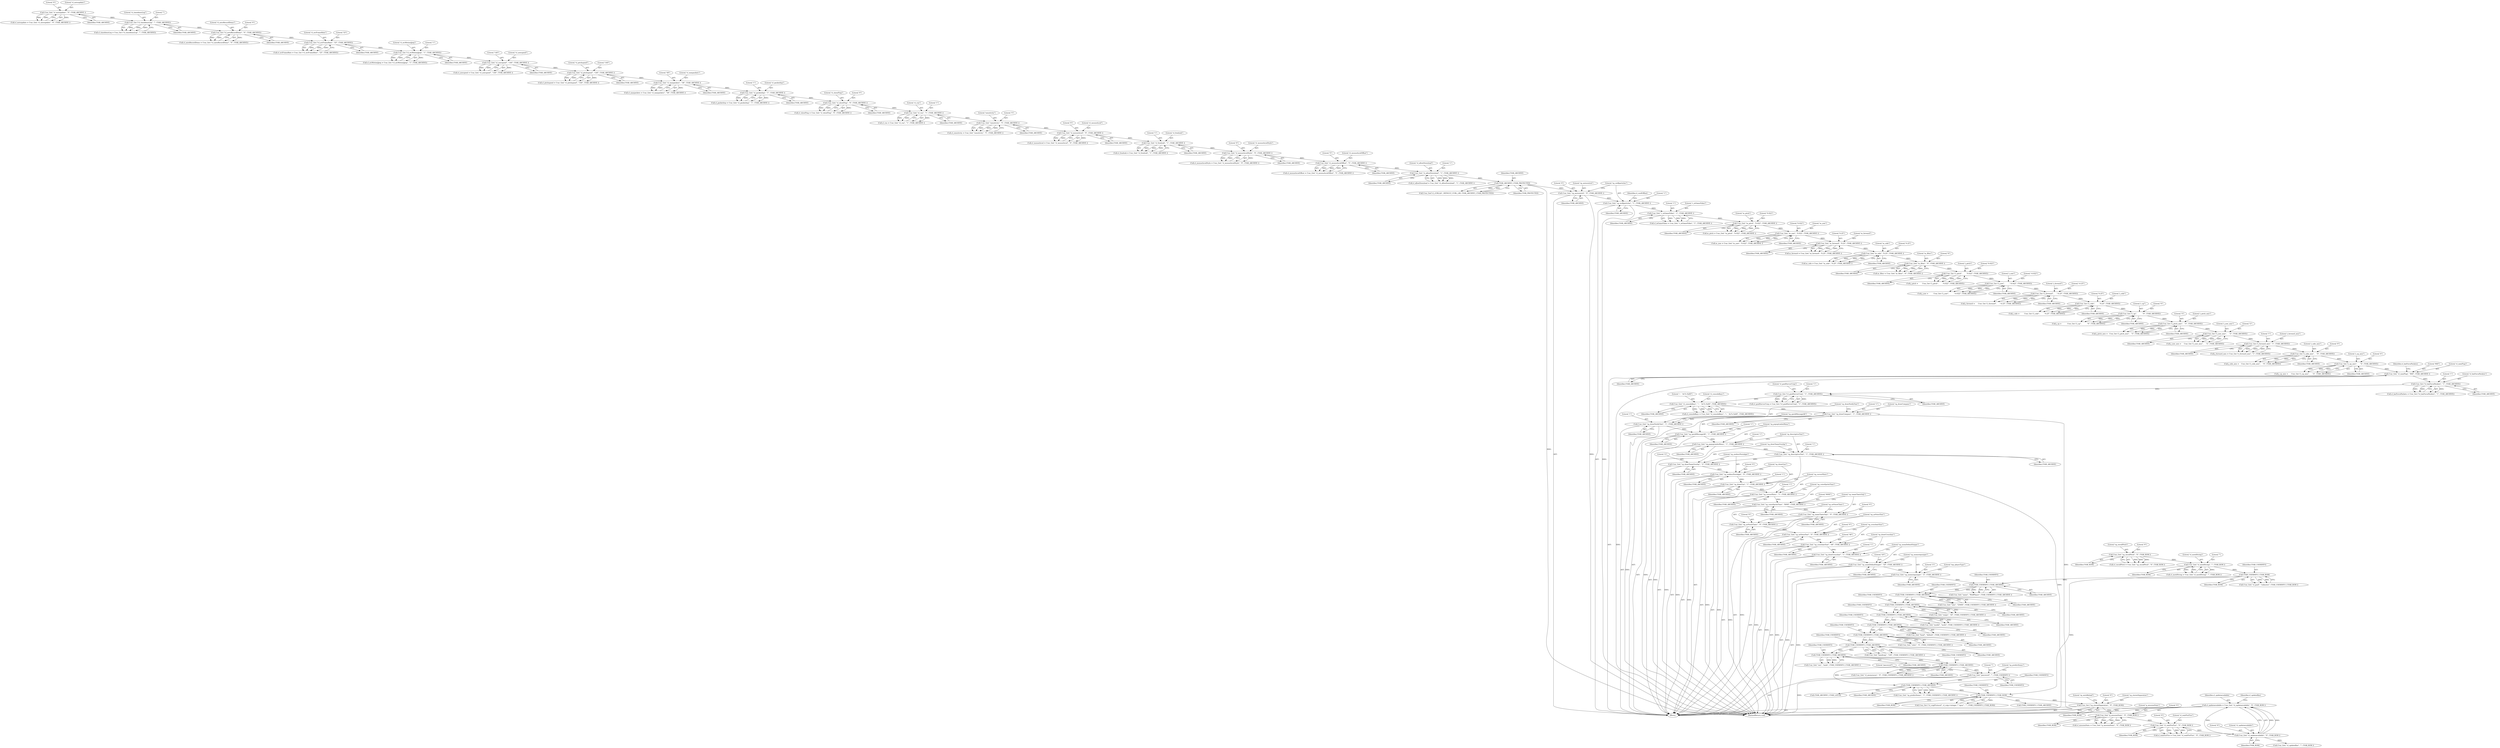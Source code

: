 digraph "0_OpenJK_b6ff2bcb1e4e6976d61e316175c6d7c99860fe20@API" {
"1000847" [label="(Call,cl_updateavailable = Cvar_Get( \"cl_updateavailable\", \"0\", CVAR_ROM ))"];
"1000849" [label="(Call,Cvar_Get( \"cl_updateavailable\", \"0\", CVAR_ROM ))"];
"1000831" [label="(Call,Cvar_Get( \"cl_waitForFire\", \"0\", CVAR_ROM ))"];
"1000825" [label="(Call,Cvar_Get( \"g_missionStats\", \"0\", CVAR_ROM ))"];
"1000813" [label="(Call,Cvar_Get (\"cg_stereoSeparation\", \"0\", CVAR_ROM))"];
"1000800" [label="(Call,CVAR_USERINFO | CVAR_ROM)"];
"1000720" [label="(Call,CVAR_USERINFO | CVAR_ARCHIVE)"];
"1000713" [label="(Call,Cvar_Get( \"password\", \"\", CVAR_USERINFO ))"];
"1000710" [label="(Call,CVAR_USERINFO | CVAR_ARCHIVE)"];
"1000704" [label="(Call,CVAR_USERINFO | CVAR_ARCHIVE)"];
"1000698" [label="(Call,CVAR_USERINFO | CVAR_ARCHIVE)"];
"1000692" [label="(Call,CVAR_USERINFO | CVAR_ARCHIVE)"];
"1000686" [label="(Call,CVAR_USERINFO | CVAR_ARCHIVE)"];
"1000680" [label="(Call,CVAR_USERINFO | CVAR_ARCHIVE)"];
"1000674" [label="(Call,CVAR_USERINFO | CVAR_ARCHIVE)"];
"1000668" [label="(Call,CVAR_USERINFO | CVAR_ARCHIVE)"];
"1000660" [label="(Call,CVAR_USERINFO | CVAR_ARCHIVE)"];
"1000554" [label="(Call,CVAR_USERINFO | CVAR_ROM)"];
"1000535" [label="(Call,Cvar_Get( \"cl_motdString\", \"\", CVAR_ROM ))"];
"1000398" [label="(Call,Cvar_Get( \"cg_recoilPitch\", \"0\", CVAR_ROM ))"];
"1000633" [label="(Call,Cvar_Get( \"cg_zoomstepsniper\", \"2\", CVAR_ARCHIVE ))"];
"1000629" [label="(Call,Cvar_Get( \"cg_zoomDefaultSniper\", \"20\", CVAR_ARCHIVE ))"];
"1000625" [label="(Call,Cvar_Get( \"cg_drawCrosshair\", \"1\", CVAR_ARCHIVE ))"];
"1000621" [label="(Call,Cvar_Get( \"cg_crosshairSize\", \"48\", CVAR_ARCHIVE ))"];
"1000617" [label="(Call,Cvar_Get( \"cg_noVoiceText\", \"0\", CVAR_ARCHIVE ))"];
"1000613" [label="(Call,Cvar_Get( \"cg_noVoiceChats\", \"0\", CVAR_ARCHIVE ))"];
"1000609" [label="(Call,Cvar_Get( \"cg_teamChatsOnly\", \"0\", CVAR_ARCHIVE ))"];
"1000605" [label="(Call,Cvar_Get( \"cg_voiceSpriteTime\", \"6000\", CVAR_ARCHIVE ))"];
"1000601" [label="(Call,Cvar_Get( \"cg_cursorHints\", \"1\", CVAR_ARCHIVE ))"];
"1000597" [label="(Call,Cvar_Get( \"cg_drawGun\", \"1\", CVAR_ARCHIVE ))"];
"1000593" [label="(Call,Cvar_Get( \"cg_uselessNostalgia\", \"0\", CVAR_ARCHIVE ))"];
"1000589" [label="(Call,Cvar_Get( \"cg_drawTeamOverlay\", \"2\", CVAR_ARCHIVE ))"];
"1000585" [label="(Call,Cvar_Get( \"cg_descriptiveText\", \"1\", CVAR_ARCHIVE ))"];
"1000581" [label="(Call,Cvar_Get( \"cg_popupLimboMenu\", \"1\", CVAR_ARCHIVE ))"];
"1000577" [label="(Call,Cvar_Get( \"cg_quickMessageAlt\", \"1\", CVAR_ARCHIVE ))"];
"1000573" [label="(Call,Cvar_Get( \"cg_drawNotifyText\", \"1\", CVAR_ARCHIVE ))"];
"1000569" [label="(Call,Cvar_Get( \"cg_drawCompass\", \"1\", CVAR_ARCHIVE ))"];
"1000565" [label="(Call,Cvar_Get( \"cl_consoleKeys\", \"~ ` 0x7e 0x60\", CVAR_ARCHIVE))"];
"1000559" [label="(Call,Cvar_Get (\"cl_guidServerUniq\", \"1\", CVAR_ARCHIVE))"];
"1000545" [label="(Call,Cvar_Get (\"cl_lanForcePackets\", \"1\", CVAR_ARCHIVE))"];
"1000539" [label="(Call,Cvar_Get( \"cl_maxPing\", \"800\", CVAR_ARCHIVE ))"];
"1000494" [label="(Call,Cvar_Get (\"j_up_axis\",      \"4\", CVAR_ARCHIVE))"];
"1000488" [label="(Call,Cvar_Get (\"j_side_axis\",    \"0\", CVAR_ARCHIVE))"];
"1000482" [label="(Call,Cvar_Get (\"j_forward_axis\", \"1\", CVAR_ARCHIVE))"];
"1000476" [label="(Call,Cvar_Get (\"j_yaw_axis\",     \"2\", CVAR_ARCHIVE))"];
"1000470" [label="(Call,Cvar_Get (\"j_pitch_axis\",   \"3\", CVAR_ARCHIVE))"];
"1000464" [label="(Call,Cvar_Get (\"j_up\",           \"0\", CVAR_ARCHIVE))"];
"1000458" [label="(Call,Cvar_Get (\"j_side\",         \"0.25\", CVAR_ARCHIVE))"];
"1000452" [label="(Call,Cvar_Get (\"j_forward\",      \"-0.25\", CVAR_ARCHIVE))"];
"1000446" [label="(Call,Cvar_Get (\"j_yaw\",          \"-0.022\", CVAR_ARCHIVE))"];
"1000440" [label="(Call,Cvar_Get (\"j_pitch\",        \"0.022\", CVAR_ARCHIVE))"];
"1000434" [label="(Call,Cvar_Get( \"m_filter\", \"0\", CVAR_ARCHIVE ))"];
"1000428" [label="(Call,Cvar_Get( \"m_side\", \"0.25\", CVAR_ARCHIVE ))"];
"1000422" [label="(Call,Cvar_Get( \"m_forward\", \"0.25\", CVAR_ARCHIVE ))"];
"1000416" [label="(Call,Cvar_Get( \"m_yaw\", \"0.022\", CVAR_ARCHIVE ))"];
"1000410" [label="(Call,Cvar_Get( \"m_pitch\", \"0.022\", CVAR_ARCHIVE ))"];
"1000386" [label="(Call,Cvar_Get( \"r_inGameVideo\", \"1\", CVAR_ARCHIVE ))"];
"1000374" [label="(Call,Cvar_Get( \"cg_wolfparticles\", \"1\", CVAR_ARCHIVE ))"];
"1000370" [label="(Call,Cvar_Get( \"cg_autoswitch\", \"0\", CVAR_ARCHIVE ))"];
"1000367" [label="(Call,CVAR_ARCHIVE | CVAR_PROTECTED)"];
"1000358" [label="(Call,Cvar_Get( \"cl_allowDownload\", \"1\", CVAR_ARCHIVE ))"];
"1000341" [label="(Call,Cvar_Get( \"cl_mouseAccelOffset\", \"5\", CVAR_ARCHIVE ))"];
"1000335" [label="(Call,Cvar_Get( \"cl_mouseAccelStyle\", \"0\", CVAR_ARCHIVE ))"];
"1000329" [label="(Call,Cvar_Get( \"cl_freelook\", \"1\", CVAR_ARCHIVE ))"];
"1000323" [label="(Call,Cvar_Get( \"cl_mouseAccel\", \"0\", CVAR_ARCHIVE ))"];
"1000317" [label="(Call,Cvar_Get( \"sensitivity\", \"5\", CVAR_ARCHIVE ))"];
"1000311" [label="(Call,Cvar_Get( \"cl_run\", \"1\", CVAR_ARCHIVE ))"];
"1000305" [label="(Call,Cvar_Get( \"cl_showPing\", \"0\", CVAR_ARCHIVE ))"];
"1000299" [label="(Call,Cvar_Get( \"cl_packetdup\", \"1\", CVAR_ARCHIVE ))"];
"1000293" [label="(Call,Cvar_Get( \"cl_maxpackets\", \"38\", CVAR_ARCHIVE ))"];
"1000281" [label="(Call,Cvar_Get( \"cl_pitchspeed\", \"140\", CVAR_ARCHIVE ))"];
"1000275" [label="(Call,Cvar_Get( \"cl_yawspeed\", \"140\", CVAR_ARCHIVE ))"];
"1000251" [label="(Call,Cvar_Get (\"cl_aviMotionJpeg\", \"1\", CVAR_ARCHIVE))"];
"1000245" [label="(Call,Cvar_Get (\"cl_aviFrameRate\", \"25\", CVAR_ARCHIVE))"];
"1000239" [label="(Call,Cvar_Get (\"cl_autoRecordDemo\", \"0\", CVAR_ARCHIVE))"];
"1000233" [label="(Call,Cvar_Get (\"cl_timedemoLog\", \"\", CVAR_ARCHIVE))"];
"1000149" [label="(Call,Cvar_Get( \"cl_autoupdate\", \"0\", CVAR_ARCHIVE ))"];
"1000607" [label="(Literal,\"6000\")"];
"1000578" [label="(Literal,\"cg_quickMessageAlt\")"];
"1000441" [label="(Literal,\"j_pitch\")"];
"1000818" [label="(Literal,\"cg_autoReload\")"];
"1000472" [label="(Literal,\"3\")"];
"1000596" [label="(Identifier,CVAR_ARCHIVE)"];
"1000317" [label="(Call,Cvar_Get( \"sensitivity\", \"5\", CVAR_ARCHIVE ))"];
"1000488" [label="(Call,Cvar_Get (\"j_side_axis\",    \"0\", CVAR_ARCHIVE))"];
"1000273" [label="(Call,cl_yawspeed = Cvar_Get( \"cl_yawspeed\", \"140\", CVAR_ARCHIVE ))"];
"1000275" [label="(Call,Cvar_Get( \"cl_yawspeed\", \"140\", CVAR_ARCHIVE ))"];
"1000486" [label="(Call,j_side_axis =    Cvar_Get (\"j_side_axis\",    \"0\", CVAR_ARCHIVE))"];
"1000462" [label="(Call,j_up =           Cvar_Get (\"j_up\",           \"0\", CVAR_ARCHIVE))"];
"1000584" [label="(Identifier,CVAR_ARCHIVE)"];
"1000563" [label="(Call,cl_consoleKeys = Cvar_Get( \"cl_consoleKeys\", \"~ ` 0x7e 0x60\", CVAR_ARCHIVE))"];
"1000714" [label="(Literal,\"password\")"];
"1000625" [label="(Call,Cvar_Get( \"cg_drawCrosshair\", \"1\", CVAR_ARCHIVE ))"];
"1000456" [label="(Call,j_side =         Cvar_Get (\"j_side\",         \"0.25\", CVAR_ARCHIVE))"];
"1000452" [label="(Call,Cvar_Get (\"j_forward\",      \"-0.25\", CVAR_ARCHIVE))"];
"1000712" [label="(Identifier,CVAR_ARCHIVE)"];
"1000570" [label="(Literal,\"cg_drawCompass\")"];
"1000668" [label="(Call,CVAR_USERINFO | CVAR_ARCHIVE)"];
"1000245" [label="(Call,Cvar_Get (\"cl_aviFrameRate\", \"25\", CVAR_ARCHIVE))"];
"1000698" [label="(Call,CVAR_USERINFO | CVAR_ARCHIVE)"];
"1000396" [label="(Call,cl_recoilPitch = Cvar_Get( \"cg_recoilPitch\", \"0\", CVAR_ROM ))"];
"1000704" [label="(Call,CVAR_USERINFO | CVAR_ARCHIVE)"];
"1000677" [label="(Call,Cvar_Get( \"model\", \"multi\", CVAR_USERINFO | CVAR_ARCHIVE ))"];
"1000295" [label="(Literal,\"38\")"];
"1000831" [label="(Call,Cvar_Get( \"cl_waitForFire\", \"0\", CVAR_ROM ))"];
"1000693" [label="(Identifier,CVAR_USERINFO)"];
"1000359" [label="(Literal,\"cl_allowDownload\")"];
"1000377" [label="(Identifier,CVAR_ARCHIVE)"];
"1000251" [label="(Call,Cvar_Get (\"cl_aviMotionJpeg\", \"1\", CVAR_ARCHIVE))"];
"1000482" [label="(Call,Cvar_Get (\"j_forward_axis\", \"1\", CVAR_ARCHIVE))"];
"1000610" [label="(Literal,\"cg_teamChatsOnly\")"];
"1000634" [label="(Literal,\"cg_zoomstepsniper\")"];
"1000833" [label="(Literal,\"0\")"];
"1000633" [label="(Call,Cvar_Get( \"cg_zoomstepsniper\", \"2\", CVAR_ARCHIVE ))"];
"1000312" [label="(Literal,\"cl_run\")"];
"1000422" [label="(Call,Cvar_Get( \"m_forward\", \"0.25\", CVAR_ARCHIVE ))"];
"1000623" [label="(Literal,\"48\")"];
"1000374" [label="(Call,Cvar_Get( \"cg_wolfparticles\", \"1\", CVAR_ARCHIVE ))"];
"1000332" [label="(Identifier,CVAR_ARCHIVE)"];
"1000240" [label="(Literal,\"cl_autoRecordDemo\")"];
"1000311" [label="(Call,Cvar_Get( \"cl_run\", \"1\", CVAR_ARCHIVE ))"];
"1000297" [label="(Call,cl_packetdup = Cvar_Get( \"cl_packetdup\", \"1\", CVAR_ARCHIVE ))"];
"1000414" [label="(Call,m_yaw = Cvar_Get( \"m_yaw\", \"0.022\", CVAR_ARCHIVE ))"];
"1000851" [label="(Literal,\"0\")"];
"1000600" [label="(Identifier,CVAR_ARCHIVE)"];
"1000834" [label="(Identifier,CVAR_ROM)"];
"1000595" [label="(Literal,\"0\")"];
"1000361" [label="(Identifier,CVAR_ARCHIVE)"];
"1000424" [label="(Literal,\"0.25\")"];
"1000426" [label="(Call,m_side = Cvar_Get( \"m_side\", \"0.25\", CVAR_ARCHIVE ))"];
"1000458" [label="(Call,Cvar_Get (\"j_side\",         \"0.25\", CVAR_ARCHIVE))"];
"1000717" [label="(Call,Cvar_Get( \"cg_predictItems\", \"1\", CVAR_USERINFO | CVAR_ARCHIVE ))"];
"1000440" [label="(Call,Cvar_Get (\"j_pitch\",        \"0.022\", CVAR_ARCHIVE))"];
"1000434" [label="(Call,Cvar_Get( \"m_filter\", \"0\", CVAR_ARCHIVE ))"];
"1000398" [label="(Call,Cvar_Get( \"cg_recoilPitch\", \"0\", CVAR_ROM ))"];
"1000613" [label="(Call,Cvar_Get( \"cg_noVoiceChats\", \"0\", CVAR_ARCHIVE ))"];
"1000447" [label="(Literal,\"j_yaw\")"];
"1000323" [label="(Call,Cvar_Get( \"cl_mouseAccel\", \"0\", CVAR_ARCHIVE ))"];
"1000233" [label="(Call,Cvar_Get (\"cl_timedemoLog\", \"\", CVAR_ARCHIVE))"];
"1000401" [label="(Identifier,CVAR_ROM)"];
"1000721" [label="(Identifier,CVAR_USERINFO)"];
"1000551" [label="(Call,Cvar_Get( \"cl_guid\", \"unknown\", CVAR_USERINFO | CVAR_ROM ))"];
"1000543" [label="(Call,cl_lanForcePackets = Cvar_Get (\"cl_lanForcePackets\", \"1\", CVAR_ARCHIVE))"];
"1000850" [label="(Literal,\"cl_updateavailable\")"];
"1000479" [label="(Identifier,CVAR_ARCHIVE)"];
"1000333" [label="(Call,cl_mouseAccelStyle = Cvar_Get( \"cl_mouseAccelStyle\", \"0\", CVAR_ARCHIVE ))"];
"1000329" [label="(Call,Cvar_Get( \"cl_freelook\", \"1\", CVAR_ARCHIVE ))"];
"1000279" [label="(Call,cl_pitchspeed = Cvar_Get( \"cl_pitchspeed\", \"140\", CVAR_ARCHIVE ))"];
"1000688" [label="(Identifier,CVAR_ARCHIVE)"];
"1000399" [label="(Literal,\"cg_recoilPitch\")"];
"1000568" [label="(Identifier,CVAR_ARCHIVE)"];
"1000234" [label="(Literal,\"cl_timedemoLog\")"];
"1000313" [label="(Literal,\"1\")"];
"1000416" [label="(Call,Cvar_Get( \"m_yaw\", \"0.022\", CVAR_ARCHIVE ))"];
"1000331" [label="(Literal,\"1\")"];
"1000557" [label="(Call,cl_guidServerUniq = Cvar_Get (\"cl_guidServerUniq\", \"1\", CVAR_ARCHIVE))"];
"1000604" [label="(Identifier,CVAR_ARCHIVE)"];
"1000800" [label="(Call,CVAR_USERINFO | CVAR_ROM)"];
"1000325" [label="(Literal,\"0\")"];
"1000598" [label="(Literal,\"cg_drawGun\")"];
"1000239" [label="(Call,Cvar_Get (\"cl_autoRecordDemo\", \"0\", CVAR_ARCHIVE))"];
"1000303" [label="(Call,cl_showPing = Cvar_Get( \"cl_showPing\", \"0\", CVAR_ARCHIVE ))"];
"1000620" [label="(Identifier,CVAR_ARCHIVE)"];
"1000626" [label="(Literal,\"cg_drawCrosshair\")"];
"1000635" [label="(Literal,\"2\")"];
"1000828" [label="(Identifier,CVAR_ROM)"];
"1000602" [label="(Literal,\"cg_cursorHints\")"];
"1000147" [label="(Call,cl_autoupdate = Cvar_Get( \"cl_autoupdate\", \"0\", CVAR_ARCHIVE ))"];
"1000628" [label="(Identifier,CVAR_ARCHIVE)"];
"1000277" [label="(Literal,\"140\")"];
"1000720" [label="(Call,CVAR_USERINFO | CVAR_ARCHIVE)"];
"1000619" [label="(Literal,\"0\")"];
"1000614" [label="(Literal,\"cg_noVoiceChats\")"];
"1000587" [label="(Literal,\"1\")"];
"1000565" [label="(Call,Cvar_Get( \"cl_consoleKeys\", \"~ ` 0x7e 0x60\", CVAR_ARCHIVE))"];
"1000321" [label="(Call,cl_mouseAccel = Cvar_Get( \"cl_mouseAccel\", \"0\", CVAR_ARCHIVE ))"];
"1000294" [label="(Literal,\"cl_maxpackets\")"];
"1000583" [label="(Literal,\"1\")"];
"1000536" [label="(Literal,\"cl_motdString\")"];
"1000618" [label="(Literal,\"cg_noVoiceText\")"];
"1000559" [label="(Call,Cvar_Get (\"cl_guidServerUniq\", \"1\", CVAR_ARCHIVE))"];
"1000418" [label="(Literal,\"0.022\")"];
"1000572" [label="(Identifier,CVAR_ARCHIVE)"];
"1000574" [label="(Literal,\"cg_drawNotifyText\")"];
"1000622" [label="(Literal,\"cg_crosshairSize\")"];
"1000282" [label="(Literal,\"cl_pitchspeed\")"];
"1000112" [label="(Block,)"];
"1000476" [label="(Call,Cvar_Get (\"j_yaw_axis\",     \"2\", CVAR_ARCHIVE))"];
"1000544" [label="(Identifier,cl_lanForcePackets)"];
"1000237" [label="(Call,cl_autoRecordDemo = Cvar_Get (\"cl_autoRecordDemo\", \"0\", CVAR_ARCHIVE))"];
"1000674" [label="(Call,CVAR_USERINFO | CVAR_ARCHIVE)"];
"1000539" [label="(Call,Cvar_Get( \"cl_maxPing\", \"800\", CVAR_ARCHIVE ))"];
"1000375" [label="(Literal,\"cg_wolfparticles\")"];
"1000700" [label="(Identifier,CVAR_ARCHIVE)"];
"1000444" [label="(Call,j_yaw =          Cvar_Get (\"j_yaw\",          \"-0.022\", CVAR_ARCHIVE))"];
"1000593" [label="(Call,Cvar_Get( \"cg_uselessNostalgia\", \"0\", CVAR_ARCHIVE ))"];
"1000379" [label="(Identifier,cl_conXOffset)"];
"1000801" [label="(Identifier,CVAR_USERINFO)"];
"1000242" [label="(Identifier,CVAR_ARCHIVE)"];
"1000450" [label="(Call,j_forward =      Cvar_Get (\"j_forward\",      \"-0.25\", CVAR_ARCHIVE))"];
"1000278" [label="(Identifier,CVAR_ARCHIVE)"];
"1000815" [label="(Literal,\"0\")"];
"1000715" [label="(Literal,\"\")"];
"1000705" [label="(Identifier,CVAR_USERINFO)"];
"1000681" [label="(Identifier,CVAR_USERINFO)"];
"1000151" [label="(Literal,\"0\")"];
"1000671" [label="(Call,Cvar_Get( \"snaps\", \"20\", CVAR_USERINFO | CVAR_ARCHIVE ))"];
"1000252" [label="(Literal,\"cl_aviMotionJpeg\")"];
"1000246" [label="(Literal,\"cl_aviFrameRate\")"];
"1000248" [label="(Identifier,CVAR_ARCHIVE)"];
"1000305" [label="(Call,Cvar_Get( \"cl_showPing\", \"0\", CVAR_ARCHIVE ))"];
"1000302" [label="(Identifier,CVAR_ARCHIVE)"];
"1000615" [label="(Literal,\"0\")"];
"1000560" [label="(Literal,\"cl_guidServerUniq\")"];
"1000372" [label="(Literal,\"0\")"];
"1000485" [label="(Identifier,CVAR_ARCHIVE)"];
"1000337" [label="(Literal,\"0\")"];
"1000711" [label="(Identifier,CVAR_USERINFO)"];
"1000601" [label="(Call,Cvar_Get( \"cg_cursorHints\", \"1\", CVAR_ARCHIVE ))"];
"1000370" [label="(Call,Cvar_Get( \"cg_autoswitch\", \"0\", CVAR_ARCHIVE ))"];
"1000386" [label="(Call,Cvar_Get( \"r_inGameVideo\", \"1\", CVAR_ARCHIVE ))"];
"1000829" [label="(Call,cl_waitForFire = Cvar_Get( \"cl_waitForFire\", \"0\", CVAR_ROM ))"];
"1000299" [label="(Call,Cvar_Get( \"cl_packetdup\", \"1\", CVAR_ARCHIVE ))"];
"1000638" [label="(Literal,\"mp_playerType\")"];
"1000453" [label="(Literal,\"j_forward\")"];
"1000832" [label="(Literal,\"cl_waitForFire\")"];
"1000599" [label="(Literal,\"1\")"];
"1000241" [label="(Literal,\"0\")"];
"1000554" [label="(Call,CVAR_USERINFO | CVAR_ROM)"];
"1000410" [label="(Call,Cvar_Get( \"m_pitch\", \"0.022\", CVAR_ARCHIVE ))"];
"1000429" [label="(Literal,\"m_side\")"];
"1000455" [label="(Identifier,CVAR_ARCHIVE)"];
"1000443" [label="(Identifier,CVAR_ARCHIVE)"];
"1000545" [label="(Call,Cvar_Get (\"cl_lanForcePackets\", \"1\", CVAR_ARCHIVE))"];
"1000425" [label="(Identifier,CVAR_ARCHIVE)"];
"1000636" [label="(Identifier,CVAR_ARCHIVE)"];
"1000802" [label="(Identifier,CVAR_ROM)"];
"1000306" [label="(Literal,\"cl_showPing\")"];
"1000276" [label="(Literal,\"cl_yawspeed\")"];
"1000580" [label="(Identifier,CVAR_ARCHIVE)"];
"1000291" [label="(Call,cl_maxpackets = Cvar_Get( \"cl_maxpackets\", \"38\", CVAR_ARCHIVE ))"];
"1000588" [label="(Identifier,CVAR_ARCHIVE)"];
"1000468" [label="(Call,j_pitch_axis =   Cvar_Get (\"j_pitch_axis\",   \"3\", CVAR_ARCHIVE))"];
"1000435" [label="(Literal,\"m_filter\")"];
"1000308" [label="(Identifier,CVAR_ARCHIVE)"];
"1000411" [label="(Literal,\"m_pitch\")"];
"1000471" [label="(Literal,\"j_pitch_axis\")"];
"1000694" [label="(Identifier,CVAR_ARCHIVE)"];
"1000467" [label="(Identifier,CVAR_ARCHIVE)"];
"1000848" [label="(Identifier,cl_updateavailable)"];
"1000420" [label="(Call,m_forward = Cvar_Get( \"m_forward\", \"0.25\", CVAR_ARCHIVE ))"];
"1000710" [label="(Call,CVAR_USERINFO | CVAR_ARCHIVE)"];
"1000423" [label="(Literal,\"m_forward\")"];
"1000670" [label="(Identifier,CVAR_ARCHIVE)"];
"1000567" [label="(Literal,\"~ ` 0x7e 0x60\")"];
"1000235" [label="(Literal,\"\")"];
"1000247" [label="(Literal,\"25\")"];
"1000662" [label="(Identifier,CVAR_ARCHIVE)"];
"1000343" [label="(Literal,\"5\")"];
"1000489" [label="(Literal,\"j_side_axis\")"];
"1000389" [label="(Identifier,CVAR_ARCHIVE)"];
"1000474" [label="(Call,j_yaw_axis =     Cvar_Get (\"j_yaw_axis\",     \"2\", CVAR_ARCHIVE))"];
"1000706" [label="(Identifier,CVAR_ARCHIVE)"];
"1000492" [label="(Call,j_up_axis =      Cvar_Get (\"j_up_axis\",      \"4\", CVAR_ARCHIVE))"];
"1000360" [label="(Literal,\"1\")"];
"1000660" [label="(Call,CVAR_USERINFO | CVAR_ARCHIVE)"];
"1000495" [label="(Literal,\"j_up_axis\")"];
"1000284" [label="(Identifier,CVAR_ARCHIVE)"];
"1000465" [label="(Literal,\"j_up\")"];
"1000718" [label="(Literal,\"cg_predictItems\")"];
"1000699" [label="(Identifier,CVAR_USERINFO)"];
"1000611" [label="(Literal,\"0\")"];
"1000388" [label="(Literal,\"1\")"];
"1000569" [label="(Call,Cvar_Get( \"cg_drawCompass\", \"1\", CVAR_ARCHIVE ))"];
"1000496" [label="(Literal,\"4\")"];
"1000849" [label="(Call,Cvar_Get( \"cl_updateavailable\", \"0\", CVAR_ROM ))"];
"1000661" [label="(Identifier,CVAR_USERINFO)"];
"1000338" [label="(Identifier,CVAR_ARCHIVE)"];
"1000585" [label="(Call,Cvar_Get( \"cg_descriptiveText\", \"1\", CVAR_ARCHIVE ))"];
"1000825" [label="(Call,Cvar_Get( \"g_missionStats\", \"0\", CVAR_ROM ))"];
"1000683" [label="(Call,Cvar_Get( \"head\", \"default\", CVAR_USERINFO | CVAR_ARCHIVE ))"];
"1000590" [label="(Literal,\"cg_drawTeamOverlay\")"];
"1000437" [label="(Identifier,CVAR_ARCHIVE)"];
"1000296" [label="(Identifier,CVAR_ARCHIVE)"];
"1000814" [label="(Literal,\"cg_stereoSeparation\")"];
"1000307" [label="(Literal,\"0\")"];
"1000281" [label="(Call,Cvar_Get( \"cl_pitchspeed\", \"140\", CVAR_ARCHIVE ))"];
"1000318" [label="(Literal,\"sensitivity\")"];
"1000687" [label="(Identifier,CVAR_USERINFO)"];
"1000436" [label="(Literal,\"0\")"];
"1000608" [label="(Identifier,CVAR_ARCHIVE)"];
"1000236" [label="(Identifier,CVAR_ARCHIVE)"];
"1000460" [label="(Literal,\"0.25\")"];
"1000722" [label="(Identifier,CVAR_ARCHIVE)"];
"1000701" [label="(Call,Cvar_Get( \"sex\", \"male\", CVAR_USERINFO | CVAR_ARCHIVE ))"];
"1000149" [label="(Call,Cvar_Get( \"cl_autoupdate\", \"0\", CVAR_ARCHIVE ))"];
"1000249" [label="(Call,cl_aviMotionJpeg = Cvar_Get (\"cl_aviMotionJpeg\", \"1\", CVAR_ARCHIVE))"];
"1000330" [label="(Literal,\"cl_freelook\")"];
"1000854" [label="(Identifier,cl_updatefiles)"];
"1000597" [label="(Call,Cvar_Get( \"cg_drawGun\", \"1\", CVAR_ARCHIVE ))"];
"1000826" [label="(Literal,\"g_missionStats\")"];
"1000344" [label="(Identifier,CVAR_ARCHIVE)"];
"1000629" [label="(Call,Cvar_Get( \"cg_zoomDefaultSniper\", \"20\", CVAR_ARCHIVE ))"];
"1000561" [label="(Literal,\"1\")"];
"1000243" [label="(Call,cl_aviFrameRate = Cvar_Get (\"cl_aviFrameRate\", \"25\", CVAR_ARCHIVE))"];
"1000823" [label="(Call,cl_missionStats = Cvar_Get( \"g_missionStats\", \"0\", CVAR_ROM ))"];
"1000538" [label="(Identifier,CVAR_ROM)"];
"1000571" [label="(Literal,\"1\")"];
"1000432" [label="(Call,m_filter = Cvar_Get( \"m_filter\", \"0\", CVAR_ARCHIVE ))"];
"1000231" [label="(Call,cl_timedemoLog = Cvar_Get (\"cl_timedemoLog\", \"\", CVAR_ARCHIVE))"];
"1000152" [label="(Identifier,CVAR_ARCHIVE)"];
"1000327" [label="(Call,cl_freelook = Cvar_Get( \"cl_freelook\", \"1\", CVAR_ARCHIVE ))"];
"1000606" [label="(Literal,\"cg_voiceSpriteTime\")"];
"1000621" [label="(Call,Cvar_Get( \"cg_crosshairSize\", \"48\", CVAR_ARCHIVE ))"];
"1000336" [label="(Literal,\"cl_mouseAccelStyle\")"];
"1000612" [label="(Identifier,CVAR_ARCHIVE)"];
"1000675" [label="(Identifier,CVAR_USERINFO)"];
"1000631" [label="(Literal,\"20\")"];
"1000630" [label="(Literal,\"cg_zoomDefaultSniper\")"];
"1000692" [label="(Call,CVAR_USERINFO | CVAR_ARCHIVE)"];
"1000548" [label="(Identifier,CVAR_ARCHIVE)"];
"1000792" [label="(Call,Cvar_Get (\"cl_voipProtocol\", cl_voip->integer ? \"opus\" : \"\", CVAR_USERINFO | CVAR_ROM))"];
"1000581" [label="(Call,Cvar_Get( \"cg_popupLimboMenu\", \"1\", CVAR_ARCHIVE ))"];
"1000358" [label="(Call,Cvar_Get( \"cl_allowDownload\", \"1\", CVAR_ARCHIVE ))"];
"1000535" [label="(Call,Cvar_Get( \"cl_motdString\", \"\", CVAR_ROM ))"];
"1000417" [label="(Literal,\"m_yaw\")"];
"1000533" [label="(Call,cl_motdString = Cvar_Get( \"cl_motdString\", \"\", CVAR_ROM ))"];
"1000430" [label="(Literal,\"0.25\")"];
"1000546" [label="(Literal,\"cl_lanForcePackets\")"];
"1000371" [label="(Literal,\"cg_autoswitch\")"];
"1000293" [label="(Call,Cvar_Get( \"cl_maxpackets\", \"38\", CVAR_ARCHIVE ))"];
"1000253" [label="(Literal,\"1\")"];
"1000412" [label="(Literal,\"0.022\")"];
"1000827" [label="(Literal,\"0\")"];
"1000319" [label="(Literal,\"5\")"];
"1000324" [label="(Literal,\"cl_mouseAccel\")"];
"1000335" [label="(Call,Cvar_Get( \"cl_mouseAccelStyle\", \"0\", CVAR_ARCHIVE ))"];
"1000369" [label="(Identifier,CVAR_PROTECTED)"];
"1000813" [label="(Call,Cvar_Get (\"cg_stereoSeparation\", \"0\", CVAR_ROM))"];
"1001028" [label="(MethodReturn,void)"];
"1000448" [label="(Literal,\"-0.022\")"];
"1000689" [label="(Call,Cvar_Get( \"color\", \"4\", CVAR_USERINFO | CVAR_ARCHIVE ))"];
"1000847" [label="(Call,cl_updateavailable = Cvar_Get( \"cl_updateavailable\", \"0\", CVAR_ROM ))"];
"1000682" [label="(Identifier,CVAR_ARCHIVE)"];
"1000484" [label="(Literal,\"1\")"];
"1000413" [label="(Identifier,CVAR_ARCHIVE)"];
"1000494" [label="(Call,Cvar_Get (\"j_up_axis\",      \"4\", CVAR_ARCHIVE))"];
"1000537" [label="(Literal,\"\")"];
"1000309" [label="(Call,cl_run = Cvar_Get( \"cl_run\", \"1\", CVAR_ARCHIVE ))"];
"1000368" [label="(Identifier,CVAR_ARCHIVE)"];
"1000555" [label="(Identifier,CVAR_USERINFO)"];
"1000707" [label="(Call,Cvar_Get( \"cl_anonymous\", \"0\", CVAR_USERINFO | CVAR_ARCHIVE ))"];
"1000632" [label="(Identifier,CVAR_ARCHIVE)"];
"1000680" [label="(Call,CVAR_USERINFO | CVAR_ARCHIVE)"];
"1000713" [label="(Call,Cvar_Get( \"password\", \"\", CVAR_USERINFO ))"];
"1000341" [label="(Call,Cvar_Get( \"cl_mouseAccelOffset\", \"5\", CVAR_ARCHIVE ))"];
"1000339" [label="(Call,cl_mouseAccelOffset = Cvar_Get( \"cl_mouseAccelOffset\", \"5\", CVAR_ARCHIVE ))"];
"1000541" [label="(Literal,\"800\")"];
"1000320" [label="(Identifier,CVAR_ARCHIVE)"];
"1000589" [label="(Call,Cvar_Get( \"cg_drawTeamOverlay\", \"2\", CVAR_ARCHIVE ))"];
"1000728" [label="(Call,CVAR_ARCHIVE | CVAR_LATCH)"];
"1000150" [label="(Literal,\"cl_autoupdate\")"];
"1000459" [label="(Literal,\"j_side\")"];
"1000573" [label="(Call,Cvar_Get( \"cg_drawNotifyText\", \"1\", CVAR_ARCHIVE ))"];
"1000490" [label="(Literal,\"0\")"];
"1000454" [label="(Literal,\"-0.25\")"];
"1000562" [label="(Identifier,CVAR_ARCHIVE)"];
"1000542" [label="(Identifier,CVAR_ARCHIVE)"];
"1000575" [label="(Literal,\"1\")"];
"1000686" [label="(Call,CVAR_USERINFO | CVAR_ARCHIVE)"];
"1000617" [label="(Call,Cvar_Get( \"cg_noVoiceText\", \"0\", CVAR_ARCHIVE ))"];
"1000461" [label="(Identifier,CVAR_ARCHIVE)"];
"1000315" [label="(Call,cl_sensitivity = Cvar_Get( \"sensitivity\", \"5\", CVAR_ARCHIVE ))"];
"1000676" [label="(Identifier,CVAR_ARCHIVE)"];
"1000449" [label="(Identifier,CVAR_ARCHIVE)"];
"1000852" [label="(Identifier,CVAR_ROM)"];
"1000586" [label="(Literal,\"cg_descriptiveText\")"];
"1000816" [label="(Identifier,CVAR_ROM)"];
"1000376" [label="(Literal,\"1\")"];
"1000477" [label="(Literal,\"j_yaw_axis\")"];
"1000616" [label="(Identifier,CVAR_ARCHIVE)"];
"1000716" [label="(Identifier,CVAR_USERINFO)"];
"1000592" [label="(Identifier,CVAR_ARCHIVE)"];
"1000473" [label="(Identifier,CVAR_ARCHIVE)"];
"1000577" [label="(Call,Cvar_Get( \"cg_quickMessageAlt\", \"1\", CVAR_ARCHIVE ))"];
"1000624" [label="(Identifier,CVAR_ARCHIVE)"];
"1000364" [label="(Call,Cvar_Get(\"cl_cURLLib\", DEFAULT_CURL_LIB, CVAR_ARCHIVE | CVAR_PROTECTED))"];
"1000603" [label="(Literal,\"1\")"];
"1000582" [label="(Literal,\"cg_popupLimboMenu\")"];
"1000373" [label="(Identifier,CVAR_ARCHIVE)"];
"1000627" [label="(Literal,\"1\")"];
"1000605" [label="(Call,Cvar_Get( \"cg_voiceSpriteTime\", \"6000\", CVAR_ARCHIVE ))"];
"1000594" [label="(Literal,\"cg_uselessNostalgia\")"];
"1000438" [label="(Call,j_pitch =        Cvar_Get (\"j_pitch\",        \"0.022\", CVAR_ARCHIVE))"];
"1000428" [label="(Call,Cvar_Get( \"m_side\", \"0.25\", CVAR_ARCHIVE ))"];
"1000669" [label="(Identifier,CVAR_USERINFO)"];
"1000591" [label="(Literal,\"2\")"];
"1000387" [label="(Literal,\"r_inGameVideo\")"];
"1000695" [label="(Call,Cvar_Get( \"handicap\", \"100\", CVAR_USERINFO | CVAR_ARCHIVE ))"];
"1000609" [label="(Call,Cvar_Get( \"cg_teamChatsOnly\", \"0\", CVAR_ARCHIVE ))"];
"1000470" [label="(Call,Cvar_Get (\"j_pitch_axis\",   \"3\", CVAR_ARCHIVE))"];
"1000408" [label="(Call,m_pitch = Cvar_Get( \"m_pitch\", \"0.022\", CVAR_ARCHIVE ))"];
"1000442" [label="(Literal,\"0.022\")"];
"1000283" [label="(Literal,\"140\")"];
"1000657" [label="(Call,Cvar_Get( \"name\", \"WolfPlayer\", CVAR_USERINFO | CVAR_ARCHIVE ))"];
"1000431" [label="(Identifier,CVAR_ARCHIVE)"];
"1000314" [label="(Identifier,CVAR_ARCHIVE)"];
"1000855" [label="(Call,Cvar_Get( \"cl_updatefiles\", \"\", CVAR_ROM ))"];
"1000326" [label="(Identifier,CVAR_ARCHIVE)"];
"1000566" [label="(Literal,\"cl_consoleKeys\")"];
"1000547" [label="(Literal,\"1\")"];
"1000497" [label="(Identifier,CVAR_ARCHIVE)"];
"1000301" [label="(Literal,\"1\")"];
"1000806" [label="(Call,CVAR_USERINFO | CVAR_ARCHIVE)"];
"1000342" [label="(Literal,\"cl_mouseAccelOffset\")"];
"1000384" [label="(Call,cl_inGameVideo = Cvar_Get( \"r_inGameVideo\", \"1\", CVAR_ARCHIVE ))"];
"1000300" [label="(Literal,\"cl_packetdup\")"];
"1000466" [label="(Literal,\"0\")"];
"1000540" [label="(Literal,\"cl_maxPing\")"];
"1000491" [label="(Identifier,CVAR_ARCHIVE)"];
"1000665" [label="(Call,Cvar_Get( \"rate\", \"25000\", CVAR_USERINFO | CVAR_ARCHIVE ))"];
"1000576" [label="(Identifier,CVAR_ARCHIVE)"];
"1000367" [label="(Call,CVAR_ARCHIVE | CVAR_PROTECTED)"];
"1000478" [label="(Literal,\"2\")"];
"1000446" [label="(Call,Cvar_Get (\"j_yaw\",          \"-0.022\", CVAR_ARCHIVE))"];
"1000356" [label="(Call,cl_allowDownload = Cvar_Get( \"cl_allowDownload\", \"1\", CVAR_ARCHIVE ))"];
"1000464" [label="(Call,Cvar_Get (\"j_up\",           \"0\", CVAR_ARCHIVE))"];
"1000483" [label="(Literal,\"j_forward_axis\")"];
"1000579" [label="(Literal,\"1\")"];
"1000419" [label="(Identifier,CVAR_ARCHIVE)"];
"1000556" [label="(Identifier,CVAR_ROM)"];
"1000480" [label="(Call,j_forward_axis = Cvar_Get (\"j_forward_axis\", \"1\", CVAR_ARCHIVE))"];
"1000400" [label="(Literal,\"0\")"];
"1000254" [label="(Identifier,CVAR_ARCHIVE)"];
"1000847" -> "1000112"  [label="AST: "];
"1000847" -> "1000849"  [label="CFG: "];
"1000848" -> "1000847"  [label="AST: "];
"1000849" -> "1000847"  [label="AST: "];
"1000854" -> "1000847"  [label="CFG: "];
"1000847" -> "1001028"  [label="DDG: "];
"1000847" -> "1001028"  [label="DDG: "];
"1000849" -> "1000847"  [label="DDG: "];
"1000849" -> "1000847"  [label="DDG: "];
"1000849" -> "1000847"  [label="DDG: "];
"1000849" -> "1000852"  [label="CFG: "];
"1000850" -> "1000849"  [label="AST: "];
"1000851" -> "1000849"  [label="AST: "];
"1000852" -> "1000849"  [label="AST: "];
"1000831" -> "1000849"  [label="DDG: "];
"1000849" -> "1000855"  [label="DDG: "];
"1000831" -> "1000829"  [label="AST: "];
"1000831" -> "1000834"  [label="CFG: "];
"1000832" -> "1000831"  [label="AST: "];
"1000833" -> "1000831"  [label="AST: "];
"1000834" -> "1000831"  [label="AST: "];
"1000829" -> "1000831"  [label="CFG: "];
"1000831" -> "1000829"  [label="DDG: "];
"1000831" -> "1000829"  [label="DDG: "];
"1000831" -> "1000829"  [label="DDG: "];
"1000825" -> "1000831"  [label="DDG: "];
"1000825" -> "1000823"  [label="AST: "];
"1000825" -> "1000828"  [label="CFG: "];
"1000826" -> "1000825"  [label="AST: "];
"1000827" -> "1000825"  [label="AST: "];
"1000828" -> "1000825"  [label="AST: "];
"1000823" -> "1000825"  [label="CFG: "];
"1000825" -> "1000823"  [label="DDG: "];
"1000825" -> "1000823"  [label="DDG: "];
"1000825" -> "1000823"  [label="DDG: "];
"1000813" -> "1000825"  [label="DDG: "];
"1000813" -> "1000112"  [label="AST: "];
"1000813" -> "1000816"  [label="CFG: "];
"1000814" -> "1000813"  [label="AST: "];
"1000815" -> "1000813"  [label="AST: "];
"1000816" -> "1000813"  [label="AST: "];
"1000818" -> "1000813"  [label="CFG: "];
"1000813" -> "1001028"  [label="DDG: "];
"1000800" -> "1000813"  [label="DDG: "];
"1000800" -> "1000792"  [label="AST: "];
"1000800" -> "1000802"  [label="CFG: "];
"1000801" -> "1000800"  [label="AST: "];
"1000802" -> "1000800"  [label="AST: "];
"1000792" -> "1000800"  [label="CFG: "];
"1000800" -> "1000792"  [label="DDG: "];
"1000800" -> "1000792"  [label="DDG: "];
"1000720" -> "1000800"  [label="DDG: "];
"1000554" -> "1000800"  [label="DDG: "];
"1000800" -> "1000806"  [label="DDG: "];
"1000720" -> "1000717"  [label="AST: "];
"1000720" -> "1000722"  [label="CFG: "];
"1000721" -> "1000720"  [label="AST: "];
"1000722" -> "1000720"  [label="AST: "];
"1000717" -> "1000720"  [label="CFG: "];
"1000720" -> "1000717"  [label="DDG: "];
"1000720" -> "1000717"  [label="DDG: "];
"1000713" -> "1000720"  [label="DDG: "];
"1000710" -> "1000720"  [label="DDG: "];
"1000720" -> "1000728"  [label="DDG: "];
"1000713" -> "1000112"  [label="AST: "];
"1000713" -> "1000716"  [label="CFG: "];
"1000714" -> "1000713"  [label="AST: "];
"1000715" -> "1000713"  [label="AST: "];
"1000716" -> "1000713"  [label="AST: "];
"1000718" -> "1000713"  [label="CFG: "];
"1000713" -> "1001028"  [label="DDG: "];
"1000710" -> "1000713"  [label="DDG: "];
"1000710" -> "1000707"  [label="AST: "];
"1000710" -> "1000712"  [label="CFG: "];
"1000711" -> "1000710"  [label="AST: "];
"1000712" -> "1000710"  [label="AST: "];
"1000707" -> "1000710"  [label="CFG: "];
"1000710" -> "1000707"  [label="DDG: "];
"1000710" -> "1000707"  [label="DDG: "];
"1000704" -> "1000710"  [label="DDG: "];
"1000704" -> "1000710"  [label="DDG: "];
"1000704" -> "1000701"  [label="AST: "];
"1000704" -> "1000706"  [label="CFG: "];
"1000705" -> "1000704"  [label="AST: "];
"1000706" -> "1000704"  [label="AST: "];
"1000701" -> "1000704"  [label="CFG: "];
"1000704" -> "1000701"  [label="DDG: "];
"1000704" -> "1000701"  [label="DDG: "];
"1000698" -> "1000704"  [label="DDG: "];
"1000698" -> "1000704"  [label="DDG: "];
"1000698" -> "1000695"  [label="AST: "];
"1000698" -> "1000700"  [label="CFG: "];
"1000699" -> "1000698"  [label="AST: "];
"1000700" -> "1000698"  [label="AST: "];
"1000695" -> "1000698"  [label="CFG: "];
"1000698" -> "1000695"  [label="DDG: "];
"1000698" -> "1000695"  [label="DDG: "];
"1000692" -> "1000698"  [label="DDG: "];
"1000692" -> "1000698"  [label="DDG: "];
"1000692" -> "1000689"  [label="AST: "];
"1000692" -> "1000694"  [label="CFG: "];
"1000693" -> "1000692"  [label="AST: "];
"1000694" -> "1000692"  [label="AST: "];
"1000689" -> "1000692"  [label="CFG: "];
"1000692" -> "1000689"  [label="DDG: "];
"1000692" -> "1000689"  [label="DDG: "];
"1000686" -> "1000692"  [label="DDG: "];
"1000686" -> "1000692"  [label="DDG: "];
"1000686" -> "1000683"  [label="AST: "];
"1000686" -> "1000688"  [label="CFG: "];
"1000687" -> "1000686"  [label="AST: "];
"1000688" -> "1000686"  [label="AST: "];
"1000683" -> "1000686"  [label="CFG: "];
"1000686" -> "1000683"  [label="DDG: "];
"1000686" -> "1000683"  [label="DDG: "];
"1000680" -> "1000686"  [label="DDG: "];
"1000680" -> "1000686"  [label="DDG: "];
"1000680" -> "1000677"  [label="AST: "];
"1000680" -> "1000682"  [label="CFG: "];
"1000681" -> "1000680"  [label="AST: "];
"1000682" -> "1000680"  [label="AST: "];
"1000677" -> "1000680"  [label="CFG: "];
"1000680" -> "1000677"  [label="DDG: "];
"1000680" -> "1000677"  [label="DDG: "];
"1000674" -> "1000680"  [label="DDG: "];
"1000674" -> "1000680"  [label="DDG: "];
"1000674" -> "1000671"  [label="AST: "];
"1000674" -> "1000676"  [label="CFG: "];
"1000675" -> "1000674"  [label="AST: "];
"1000676" -> "1000674"  [label="AST: "];
"1000671" -> "1000674"  [label="CFG: "];
"1000674" -> "1000671"  [label="DDG: "];
"1000674" -> "1000671"  [label="DDG: "];
"1000668" -> "1000674"  [label="DDG: "];
"1000668" -> "1000674"  [label="DDG: "];
"1000668" -> "1000665"  [label="AST: "];
"1000668" -> "1000670"  [label="CFG: "];
"1000669" -> "1000668"  [label="AST: "];
"1000670" -> "1000668"  [label="AST: "];
"1000665" -> "1000668"  [label="CFG: "];
"1000668" -> "1000665"  [label="DDG: "];
"1000668" -> "1000665"  [label="DDG: "];
"1000660" -> "1000668"  [label="DDG: "];
"1000660" -> "1000668"  [label="DDG: "];
"1000660" -> "1000657"  [label="AST: "];
"1000660" -> "1000662"  [label="CFG: "];
"1000661" -> "1000660"  [label="AST: "];
"1000662" -> "1000660"  [label="AST: "];
"1000657" -> "1000660"  [label="CFG: "];
"1000660" -> "1000657"  [label="DDG: "];
"1000660" -> "1000657"  [label="DDG: "];
"1000554" -> "1000660"  [label="DDG: "];
"1000633" -> "1000660"  [label="DDG: "];
"1000554" -> "1000551"  [label="AST: "];
"1000554" -> "1000556"  [label="CFG: "];
"1000555" -> "1000554"  [label="AST: "];
"1000556" -> "1000554"  [label="AST: "];
"1000551" -> "1000554"  [label="CFG: "];
"1000554" -> "1000551"  [label="DDG: "];
"1000554" -> "1000551"  [label="DDG: "];
"1000535" -> "1000554"  [label="DDG: "];
"1000535" -> "1000533"  [label="AST: "];
"1000535" -> "1000538"  [label="CFG: "];
"1000536" -> "1000535"  [label="AST: "];
"1000537" -> "1000535"  [label="AST: "];
"1000538" -> "1000535"  [label="AST: "];
"1000533" -> "1000535"  [label="CFG: "];
"1000535" -> "1000533"  [label="DDG: "];
"1000535" -> "1000533"  [label="DDG: "];
"1000535" -> "1000533"  [label="DDG: "];
"1000398" -> "1000535"  [label="DDG: "];
"1000398" -> "1000396"  [label="AST: "];
"1000398" -> "1000401"  [label="CFG: "];
"1000399" -> "1000398"  [label="AST: "];
"1000400" -> "1000398"  [label="AST: "];
"1000401" -> "1000398"  [label="AST: "];
"1000396" -> "1000398"  [label="CFG: "];
"1000398" -> "1000396"  [label="DDG: "];
"1000398" -> "1000396"  [label="DDG: "];
"1000398" -> "1000396"  [label="DDG: "];
"1000633" -> "1000112"  [label="AST: "];
"1000633" -> "1000636"  [label="CFG: "];
"1000634" -> "1000633"  [label="AST: "];
"1000635" -> "1000633"  [label="AST: "];
"1000636" -> "1000633"  [label="AST: "];
"1000638" -> "1000633"  [label="CFG: "];
"1000633" -> "1001028"  [label="DDG: "];
"1000629" -> "1000633"  [label="DDG: "];
"1000629" -> "1000112"  [label="AST: "];
"1000629" -> "1000632"  [label="CFG: "];
"1000630" -> "1000629"  [label="AST: "];
"1000631" -> "1000629"  [label="AST: "];
"1000632" -> "1000629"  [label="AST: "];
"1000634" -> "1000629"  [label="CFG: "];
"1000629" -> "1001028"  [label="DDG: "];
"1000625" -> "1000629"  [label="DDG: "];
"1000625" -> "1000112"  [label="AST: "];
"1000625" -> "1000628"  [label="CFG: "];
"1000626" -> "1000625"  [label="AST: "];
"1000627" -> "1000625"  [label="AST: "];
"1000628" -> "1000625"  [label="AST: "];
"1000630" -> "1000625"  [label="CFG: "];
"1000625" -> "1001028"  [label="DDG: "];
"1000621" -> "1000625"  [label="DDG: "];
"1000621" -> "1000112"  [label="AST: "];
"1000621" -> "1000624"  [label="CFG: "];
"1000622" -> "1000621"  [label="AST: "];
"1000623" -> "1000621"  [label="AST: "];
"1000624" -> "1000621"  [label="AST: "];
"1000626" -> "1000621"  [label="CFG: "];
"1000621" -> "1001028"  [label="DDG: "];
"1000617" -> "1000621"  [label="DDG: "];
"1000617" -> "1000112"  [label="AST: "];
"1000617" -> "1000620"  [label="CFG: "];
"1000618" -> "1000617"  [label="AST: "];
"1000619" -> "1000617"  [label="AST: "];
"1000620" -> "1000617"  [label="AST: "];
"1000622" -> "1000617"  [label="CFG: "];
"1000617" -> "1001028"  [label="DDG: "];
"1000613" -> "1000617"  [label="DDG: "];
"1000613" -> "1000112"  [label="AST: "];
"1000613" -> "1000616"  [label="CFG: "];
"1000614" -> "1000613"  [label="AST: "];
"1000615" -> "1000613"  [label="AST: "];
"1000616" -> "1000613"  [label="AST: "];
"1000618" -> "1000613"  [label="CFG: "];
"1000613" -> "1001028"  [label="DDG: "];
"1000609" -> "1000613"  [label="DDG: "];
"1000609" -> "1000112"  [label="AST: "];
"1000609" -> "1000612"  [label="CFG: "];
"1000610" -> "1000609"  [label="AST: "];
"1000611" -> "1000609"  [label="AST: "];
"1000612" -> "1000609"  [label="AST: "];
"1000614" -> "1000609"  [label="CFG: "];
"1000609" -> "1001028"  [label="DDG: "];
"1000605" -> "1000609"  [label="DDG: "];
"1000605" -> "1000112"  [label="AST: "];
"1000605" -> "1000608"  [label="CFG: "];
"1000606" -> "1000605"  [label="AST: "];
"1000607" -> "1000605"  [label="AST: "];
"1000608" -> "1000605"  [label="AST: "];
"1000610" -> "1000605"  [label="CFG: "];
"1000605" -> "1001028"  [label="DDG: "];
"1000601" -> "1000605"  [label="DDG: "];
"1000601" -> "1000112"  [label="AST: "];
"1000601" -> "1000604"  [label="CFG: "];
"1000602" -> "1000601"  [label="AST: "];
"1000603" -> "1000601"  [label="AST: "];
"1000604" -> "1000601"  [label="AST: "];
"1000606" -> "1000601"  [label="CFG: "];
"1000601" -> "1001028"  [label="DDG: "];
"1000597" -> "1000601"  [label="DDG: "];
"1000597" -> "1000112"  [label="AST: "];
"1000597" -> "1000600"  [label="CFG: "];
"1000598" -> "1000597"  [label="AST: "];
"1000599" -> "1000597"  [label="AST: "];
"1000600" -> "1000597"  [label="AST: "];
"1000602" -> "1000597"  [label="CFG: "];
"1000597" -> "1001028"  [label="DDG: "];
"1000593" -> "1000597"  [label="DDG: "];
"1000593" -> "1000112"  [label="AST: "];
"1000593" -> "1000596"  [label="CFG: "];
"1000594" -> "1000593"  [label="AST: "];
"1000595" -> "1000593"  [label="AST: "];
"1000596" -> "1000593"  [label="AST: "];
"1000598" -> "1000593"  [label="CFG: "];
"1000593" -> "1001028"  [label="DDG: "];
"1000589" -> "1000593"  [label="DDG: "];
"1000589" -> "1000112"  [label="AST: "];
"1000589" -> "1000592"  [label="CFG: "];
"1000590" -> "1000589"  [label="AST: "];
"1000591" -> "1000589"  [label="AST: "];
"1000592" -> "1000589"  [label="AST: "];
"1000594" -> "1000589"  [label="CFG: "];
"1000589" -> "1001028"  [label="DDG: "];
"1000585" -> "1000589"  [label="DDG: "];
"1000585" -> "1000112"  [label="AST: "];
"1000585" -> "1000588"  [label="CFG: "];
"1000586" -> "1000585"  [label="AST: "];
"1000587" -> "1000585"  [label="AST: "];
"1000588" -> "1000585"  [label="AST: "];
"1000590" -> "1000585"  [label="CFG: "];
"1000585" -> "1001028"  [label="DDG: "];
"1000581" -> "1000585"  [label="DDG: "];
"1000581" -> "1000112"  [label="AST: "];
"1000581" -> "1000584"  [label="CFG: "];
"1000582" -> "1000581"  [label="AST: "];
"1000583" -> "1000581"  [label="AST: "];
"1000584" -> "1000581"  [label="AST: "];
"1000586" -> "1000581"  [label="CFG: "];
"1000581" -> "1001028"  [label="DDG: "];
"1000577" -> "1000581"  [label="DDG: "];
"1000577" -> "1000112"  [label="AST: "];
"1000577" -> "1000580"  [label="CFG: "];
"1000578" -> "1000577"  [label="AST: "];
"1000579" -> "1000577"  [label="AST: "];
"1000580" -> "1000577"  [label="AST: "];
"1000582" -> "1000577"  [label="CFG: "];
"1000577" -> "1001028"  [label="DDG: "];
"1000573" -> "1000577"  [label="DDG: "];
"1000573" -> "1000112"  [label="AST: "];
"1000573" -> "1000576"  [label="CFG: "];
"1000574" -> "1000573"  [label="AST: "];
"1000575" -> "1000573"  [label="AST: "];
"1000576" -> "1000573"  [label="AST: "];
"1000578" -> "1000573"  [label="CFG: "];
"1000573" -> "1001028"  [label="DDG: "];
"1000569" -> "1000573"  [label="DDG: "];
"1000569" -> "1000112"  [label="AST: "];
"1000569" -> "1000572"  [label="CFG: "];
"1000570" -> "1000569"  [label="AST: "];
"1000571" -> "1000569"  [label="AST: "];
"1000572" -> "1000569"  [label="AST: "];
"1000574" -> "1000569"  [label="CFG: "];
"1000569" -> "1001028"  [label="DDG: "];
"1000565" -> "1000569"  [label="DDG: "];
"1000565" -> "1000563"  [label="AST: "];
"1000565" -> "1000568"  [label="CFG: "];
"1000566" -> "1000565"  [label="AST: "];
"1000567" -> "1000565"  [label="AST: "];
"1000568" -> "1000565"  [label="AST: "];
"1000563" -> "1000565"  [label="CFG: "];
"1000565" -> "1000563"  [label="DDG: "];
"1000565" -> "1000563"  [label="DDG: "];
"1000565" -> "1000563"  [label="DDG: "];
"1000559" -> "1000565"  [label="DDG: "];
"1000559" -> "1000557"  [label="AST: "];
"1000559" -> "1000562"  [label="CFG: "];
"1000560" -> "1000559"  [label="AST: "];
"1000561" -> "1000559"  [label="AST: "];
"1000562" -> "1000559"  [label="AST: "];
"1000557" -> "1000559"  [label="CFG: "];
"1000559" -> "1000557"  [label="DDG: "];
"1000559" -> "1000557"  [label="DDG: "];
"1000559" -> "1000557"  [label="DDG: "];
"1000545" -> "1000559"  [label="DDG: "];
"1000545" -> "1000543"  [label="AST: "];
"1000545" -> "1000548"  [label="CFG: "];
"1000546" -> "1000545"  [label="AST: "];
"1000547" -> "1000545"  [label="AST: "];
"1000548" -> "1000545"  [label="AST: "];
"1000543" -> "1000545"  [label="CFG: "];
"1000545" -> "1000543"  [label="DDG: "];
"1000545" -> "1000543"  [label="DDG: "];
"1000545" -> "1000543"  [label="DDG: "];
"1000539" -> "1000545"  [label="DDG: "];
"1000539" -> "1000112"  [label="AST: "];
"1000539" -> "1000542"  [label="CFG: "];
"1000540" -> "1000539"  [label="AST: "];
"1000541" -> "1000539"  [label="AST: "];
"1000542" -> "1000539"  [label="AST: "];
"1000544" -> "1000539"  [label="CFG: "];
"1000539" -> "1001028"  [label="DDG: "];
"1000494" -> "1000539"  [label="DDG: "];
"1000494" -> "1000492"  [label="AST: "];
"1000494" -> "1000497"  [label="CFG: "];
"1000495" -> "1000494"  [label="AST: "];
"1000496" -> "1000494"  [label="AST: "];
"1000497" -> "1000494"  [label="AST: "];
"1000492" -> "1000494"  [label="CFG: "];
"1000494" -> "1000492"  [label="DDG: "];
"1000494" -> "1000492"  [label="DDG: "];
"1000494" -> "1000492"  [label="DDG: "];
"1000488" -> "1000494"  [label="DDG: "];
"1000488" -> "1000486"  [label="AST: "];
"1000488" -> "1000491"  [label="CFG: "];
"1000489" -> "1000488"  [label="AST: "];
"1000490" -> "1000488"  [label="AST: "];
"1000491" -> "1000488"  [label="AST: "];
"1000486" -> "1000488"  [label="CFG: "];
"1000488" -> "1000486"  [label="DDG: "];
"1000488" -> "1000486"  [label="DDG: "];
"1000488" -> "1000486"  [label="DDG: "];
"1000482" -> "1000488"  [label="DDG: "];
"1000482" -> "1000480"  [label="AST: "];
"1000482" -> "1000485"  [label="CFG: "];
"1000483" -> "1000482"  [label="AST: "];
"1000484" -> "1000482"  [label="AST: "];
"1000485" -> "1000482"  [label="AST: "];
"1000480" -> "1000482"  [label="CFG: "];
"1000482" -> "1000480"  [label="DDG: "];
"1000482" -> "1000480"  [label="DDG: "];
"1000482" -> "1000480"  [label="DDG: "];
"1000476" -> "1000482"  [label="DDG: "];
"1000476" -> "1000474"  [label="AST: "];
"1000476" -> "1000479"  [label="CFG: "];
"1000477" -> "1000476"  [label="AST: "];
"1000478" -> "1000476"  [label="AST: "];
"1000479" -> "1000476"  [label="AST: "];
"1000474" -> "1000476"  [label="CFG: "];
"1000476" -> "1000474"  [label="DDG: "];
"1000476" -> "1000474"  [label="DDG: "];
"1000476" -> "1000474"  [label="DDG: "];
"1000470" -> "1000476"  [label="DDG: "];
"1000470" -> "1000468"  [label="AST: "];
"1000470" -> "1000473"  [label="CFG: "];
"1000471" -> "1000470"  [label="AST: "];
"1000472" -> "1000470"  [label="AST: "];
"1000473" -> "1000470"  [label="AST: "];
"1000468" -> "1000470"  [label="CFG: "];
"1000470" -> "1000468"  [label="DDG: "];
"1000470" -> "1000468"  [label="DDG: "];
"1000470" -> "1000468"  [label="DDG: "];
"1000464" -> "1000470"  [label="DDG: "];
"1000464" -> "1000462"  [label="AST: "];
"1000464" -> "1000467"  [label="CFG: "];
"1000465" -> "1000464"  [label="AST: "];
"1000466" -> "1000464"  [label="AST: "];
"1000467" -> "1000464"  [label="AST: "];
"1000462" -> "1000464"  [label="CFG: "];
"1000464" -> "1000462"  [label="DDG: "];
"1000464" -> "1000462"  [label="DDG: "];
"1000464" -> "1000462"  [label="DDG: "];
"1000458" -> "1000464"  [label="DDG: "];
"1000458" -> "1000456"  [label="AST: "];
"1000458" -> "1000461"  [label="CFG: "];
"1000459" -> "1000458"  [label="AST: "];
"1000460" -> "1000458"  [label="AST: "];
"1000461" -> "1000458"  [label="AST: "];
"1000456" -> "1000458"  [label="CFG: "];
"1000458" -> "1000456"  [label="DDG: "];
"1000458" -> "1000456"  [label="DDG: "];
"1000458" -> "1000456"  [label="DDG: "];
"1000452" -> "1000458"  [label="DDG: "];
"1000452" -> "1000450"  [label="AST: "];
"1000452" -> "1000455"  [label="CFG: "];
"1000453" -> "1000452"  [label="AST: "];
"1000454" -> "1000452"  [label="AST: "];
"1000455" -> "1000452"  [label="AST: "];
"1000450" -> "1000452"  [label="CFG: "];
"1000452" -> "1000450"  [label="DDG: "];
"1000452" -> "1000450"  [label="DDG: "];
"1000452" -> "1000450"  [label="DDG: "];
"1000446" -> "1000452"  [label="DDG: "];
"1000446" -> "1000444"  [label="AST: "];
"1000446" -> "1000449"  [label="CFG: "];
"1000447" -> "1000446"  [label="AST: "];
"1000448" -> "1000446"  [label="AST: "];
"1000449" -> "1000446"  [label="AST: "];
"1000444" -> "1000446"  [label="CFG: "];
"1000446" -> "1000444"  [label="DDG: "];
"1000446" -> "1000444"  [label="DDG: "];
"1000446" -> "1000444"  [label="DDG: "];
"1000440" -> "1000446"  [label="DDG: "];
"1000440" -> "1000438"  [label="AST: "];
"1000440" -> "1000443"  [label="CFG: "];
"1000441" -> "1000440"  [label="AST: "];
"1000442" -> "1000440"  [label="AST: "];
"1000443" -> "1000440"  [label="AST: "];
"1000438" -> "1000440"  [label="CFG: "];
"1000440" -> "1000438"  [label="DDG: "];
"1000440" -> "1000438"  [label="DDG: "];
"1000440" -> "1000438"  [label="DDG: "];
"1000434" -> "1000440"  [label="DDG: "];
"1000434" -> "1000432"  [label="AST: "];
"1000434" -> "1000437"  [label="CFG: "];
"1000435" -> "1000434"  [label="AST: "];
"1000436" -> "1000434"  [label="AST: "];
"1000437" -> "1000434"  [label="AST: "];
"1000432" -> "1000434"  [label="CFG: "];
"1000434" -> "1000432"  [label="DDG: "];
"1000434" -> "1000432"  [label="DDG: "];
"1000434" -> "1000432"  [label="DDG: "];
"1000428" -> "1000434"  [label="DDG: "];
"1000428" -> "1000426"  [label="AST: "];
"1000428" -> "1000431"  [label="CFG: "];
"1000429" -> "1000428"  [label="AST: "];
"1000430" -> "1000428"  [label="AST: "];
"1000431" -> "1000428"  [label="AST: "];
"1000426" -> "1000428"  [label="CFG: "];
"1000428" -> "1000426"  [label="DDG: "];
"1000428" -> "1000426"  [label="DDG: "];
"1000428" -> "1000426"  [label="DDG: "];
"1000422" -> "1000428"  [label="DDG: "];
"1000422" -> "1000420"  [label="AST: "];
"1000422" -> "1000425"  [label="CFG: "];
"1000423" -> "1000422"  [label="AST: "];
"1000424" -> "1000422"  [label="AST: "];
"1000425" -> "1000422"  [label="AST: "];
"1000420" -> "1000422"  [label="CFG: "];
"1000422" -> "1000420"  [label="DDG: "];
"1000422" -> "1000420"  [label="DDG: "];
"1000422" -> "1000420"  [label="DDG: "];
"1000416" -> "1000422"  [label="DDG: "];
"1000416" -> "1000414"  [label="AST: "];
"1000416" -> "1000419"  [label="CFG: "];
"1000417" -> "1000416"  [label="AST: "];
"1000418" -> "1000416"  [label="AST: "];
"1000419" -> "1000416"  [label="AST: "];
"1000414" -> "1000416"  [label="CFG: "];
"1000416" -> "1000414"  [label="DDG: "];
"1000416" -> "1000414"  [label="DDG: "];
"1000416" -> "1000414"  [label="DDG: "];
"1000410" -> "1000416"  [label="DDG: "];
"1000410" -> "1000408"  [label="AST: "];
"1000410" -> "1000413"  [label="CFG: "];
"1000411" -> "1000410"  [label="AST: "];
"1000412" -> "1000410"  [label="AST: "];
"1000413" -> "1000410"  [label="AST: "];
"1000408" -> "1000410"  [label="CFG: "];
"1000410" -> "1000408"  [label="DDG: "];
"1000410" -> "1000408"  [label="DDG: "];
"1000410" -> "1000408"  [label="DDG: "];
"1000386" -> "1000410"  [label="DDG: "];
"1000386" -> "1000384"  [label="AST: "];
"1000386" -> "1000389"  [label="CFG: "];
"1000387" -> "1000386"  [label="AST: "];
"1000388" -> "1000386"  [label="AST: "];
"1000389" -> "1000386"  [label="AST: "];
"1000384" -> "1000386"  [label="CFG: "];
"1000386" -> "1000384"  [label="DDG: "];
"1000386" -> "1000384"  [label="DDG: "];
"1000386" -> "1000384"  [label="DDG: "];
"1000374" -> "1000386"  [label="DDG: "];
"1000374" -> "1000112"  [label="AST: "];
"1000374" -> "1000377"  [label="CFG: "];
"1000375" -> "1000374"  [label="AST: "];
"1000376" -> "1000374"  [label="AST: "];
"1000377" -> "1000374"  [label="AST: "];
"1000379" -> "1000374"  [label="CFG: "];
"1000374" -> "1001028"  [label="DDG: "];
"1000370" -> "1000374"  [label="DDG: "];
"1000370" -> "1000112"  [label="AST: "];
"1000370" -> "1000373"  [label="CFG: "];
"1000371" -> "1000370"  [label="AST: "];
"1000372" -> "1000370"  [label="AST: "];
"1000373" -> "1000370"  [label="AST: "];
"1000375" -> "1000370"  [label="CFG: "];
"1000370" -> "1001028"  [label="DDG: "];
"1000367" -> "1000370"  [label="DDG: "];
"1000367" -> "1000364"  [label="AST: "];
"1000367" -> "1000369"  [label="CFG: "];
"1000368" -> "1000367"  [label="AST: "];
"1000369" -> "1000367"  [label="AST: "];
"1000364" -> "1000367"  [label="CFG: "];
"1000367" -> "1001028"  [label="DDG: "];
"1000367" -> "1000364"  [label="DDG: "];
"1000367" -> "1000364"  [label="DDG: "];
"1000358" -> "1000367"  [label="DDG: "];
"1000358" -> "1000356"  [label="AST: "];
"1000358" -> "1000361"  [label="CFG: "];
"1000359" -> "1000358"  [label="AST: "];
"1000360" -> "1000358"  [label="AST: "];
"1000361" -> "1000358"  [label="AST: "];
"1000356" -> "1000358"  [label="CFG: "];
"1000358" -> "1000356"  [label="DDG: "];
"1000358" -> "1000356"  [label="DDG: "];
"1000358" -> "1000356"  [label="DDG: "];
"1000341" -> "1000358"  [label="DDG: "];
"1000341" -> "1000339"  [label="AST: "];
"1000341" -> "1000344"  [label="CFG: "];
"1000342" -> "1000341"  [label="AST: "];
"1000343" -> "1000341"  [label="AST: "];
"1000344" -> "1000341"  [label="AST: "];
"1000339" -> "1000341"  [label="CFG: "];
"1000341" -> "1000339"  [label="DDG: "];
"1000341" -> "1000339"  [label="DDG: "];
"1000341" -> "1000339"  [label="DDG: "];
"1000335" -> "1000341"  [label="DDG: "];
"1000335" -> "1000333"  [label="AST: "];
"1000335" -> "1000338"  [label="CFG: "];
"1000336" -> "1000335"  [label="AST: "];
"1000337" -> "1000335"  [label="AST: "];
"1000338" -> "1000335"  [label="AST: "];
"1000333" -> "1000335"  [label="CFG: "];
"1000335" -> "1000333"  [label="DDG: "];
"1000335" -> "1000333"  [label="DDG: "];
"1000335" -> "1000333"  [label="DDG: "];
"1000329" -> "1000335"  [label="DDG: "];
"1000329" -> "1000327"  [label="AST: "];
"1000329" -> "1000332"  [label="CFG: "];
"1000330" -> "1000329"  [label="AST: "];
"1000331" -> "1000329"  [label="AST: "];
"1000332" -> "1000329"  [label="AST: "];
"1000327" -> "1000329"  [label="CFG: "];
"1000329" -> "1000327"  [label="DDG: "];
"1000329" -> "1000327"  [label="DDG: "];
"1000329" -> "1000327"  [label="DDG: "];
"1000323" -> "1000329"  [label="DDG: "];
"1000323" -> "1000321"  [label="AST: "];
"1000323" -> "1000326"  [label="CFG: "];
"1000324" -> "1000323"  [label="AST: "];
"1000325" -> "1000323"  [label="AST: "];
"1000326" -> "1000323"  [label="AST: "];
"1000321" -> "1000323"  [label="CFG: "];
"1000323" -> "1000321"  [label="DDG: "];
"1000323" -> "1000321"  [label="DDG: "];
"1000323" -> "1000321"  [label="DDG: "];
"1000317" -> "1000323"  [label="DDG: "];
"1000317" -> "1000315"  [label="AST: "];
"1000317" -> "1000320"  [label="CFG: "];
"1000318" -> "1000317"  [label="AST: "];
"1000319" -> "1000317"  [label="AST: "];
"1000320" -> "1000317"  [label="AST: "];
"1000315" -> "1000317"  [label="CFG: "];
"1000317" -> "1000315"  [label="DDG: "];
"1000317" -> "1000315"  [label="DDG: "];
"1000317" -> "1000315"  [label="DDG: "];
"1000311" -> "1000317"  [label="DDG: "];
"1000311" -> "1000309"  [label="AST: "];
"1000311" -> "1000314"  [label="CFG: "];
"1000312" -> "1000311"  [label="AST: "];
"1000313" -> "1000311"  [label="AST: "];
"1000314" -> "1000311"  [label="AST: "];
"1000309" -> "1000311"  [label="CFG: "];
"1000311" -> "1000309"  [label="DDG: "];
"1000311" -> "1000309"  [label="DDG: "];
"1000311" -> "1000309"  [label="DDG: "];
"1000305" -> "1000311"  [label="DDG: "];
"1000305" -> "1000303"  [label="AST: "];
"1000305" -> "1000308"  [label="CFG: "];
"1000306" -> "1000305"  [label="AST: "];
"1000307" -> "1000305"  [label="AST: "];
"1000308" -> "1000305"  [label="AST: "];
"1000303" -> "1000305"  [label="CFG: "];
"1000305" -> "1000303"  [label="DDG: "];
"1000305" -> "1000303"  [label="DDG: "];
"1000305" -> "1000303"  [label="DDG: "];
"1000299" -> "1000305"  [label="DDG: "];
"1000299" -> "1000297"  [label="AST: "];
"1000299" -> "1000302"  [label="CFG: "];
"1000300" -> "1000299"  [label="AST: "];
"1000301" -> "1000299"  [label="AST: "];
"1000302" -> "1000299"  [label="AST: "];
"1000297" -> "1000299"  [label="CFG: "];
"1000299" -> "1000297"  [label="DDG: "];
"1000299" -> "1000297"  [label="DDG: "];
"1000299" -> "1000297"  [label="DDG: "];
"1000293" -> "1000299"  [label="DDG: "];
"1000293" -> "1000291"  [label="AST: "];
"1000293" -> "1000296"  [label="CFG: "];
"1000294" -> "1000293"  [label="AST: "];
"1000295" -> "1000293"  [label="AST: "];
"1000296" -> "1000293"  [label="AST: "];
"1000291" -> "1000293"  [label="CFG: "];
"1000293" -> "1000291"  [label="DDG: "];
"1000293" -> "1000291"  [label="DDG: "];
"1000293" -> "1000291"  [label="DDG: "];
"1000281" -> "1000293"  [label="DDG: "];
"1000281" -> "1000279"  [label="AST: "];
"1000281" -> "1000284"  [label="CFG: "];
"1000282" -> "1000281"  [label="AST: "];
"1000283" -> "1000281"  [label="AST: "];
"1000284" -> "1000281"  [label="AST: "];
"1000279" -> "1000281"  [label="CFG: "];
"1000281" -> "1000279"  [label="DDG: "];
"1000281" -> "1000279"  [label="DDG: "];
"1000281" -> "1000279"  [label="DDG: "];
"1000275" -> "1000281"  [label="DDG: "];
"1000275" -> "1000273"  [label="AST: "];
"1000275" -> "1000278"  [label="CFG: "];
"1000276" -> "1000275"  [label="AST: "];
"1000277" -> "1000275"  [label="AST: "];
"1000278" -> "1000275"  [label="AST: "];
"1000273" -> "1000275"  [label="CFG: "];
"1000275" -> "1000273"  [label="DDG: "];
"1000275" -> "1000273"  [label="DDG: "];
"1000275" -> "1000273"  [label="DDG: "];
"1000251" -> "1000275"  [label="DDG: "];
"1000251" -> "1000249"  [label="AST: "];
"1000251" -> "1000254"  [label="CFG: "];
"1000252" -> "1000251"  [label="AST: "];
"1000253" -> "1000251"  [label="AST: "];
"1000254" -> "1000251"  [label="AST: "];
"1000249" -> "1000251"  [label="CFG: "];
"1000251" -> "1000249"  [label="DDG: "];
"1000251" -> "1000249"  [label="DDG: "];
"1000251" -> "1000249"  [label="DDG: "];
"1000245" -> "1000251"  [label="DDG: "];
"1000245" -> "1000243"  [label="AST: "];
"1000245" -> "1000248"  [label="CFG: "];
"1000246" -> "1000245"  [label="AST: "];
"1000247" -> "1000245"  [label="AST: "];
"1000248" -> "1000245"  [label="AST: "];
"1000243" -> "1000245"  [label="CFG: "];
"1000245" -> "1000243"  [label="DDG: "];
"1000245" -> "1000243"  [label="DDG: "];
"1000245" -> "1000243"  [label="DDG: "];
"1000239" -> "1000245"  [label="DDG: "];
"1000239" -> "1000237"  [label="AST: "];
"1000239" -> "1000242"  [label="CFG: "];
"1000240" -> "1000239"  [label="AST: "];
"1000241" -> "1000239"  [label="AST: "];
"1000242" -> "1000239"  [label="AST: "];
"1000237" -> "1000239"  [label="CFG: "];
"1000239" -> "1000237"  [label="DDG: "];
"1000239" -> "1000237"  [label="DDG: "];
"1000239" -> "1000237"  [label="DDG: "];
"1000233" -> "1000239"  [label="DDG: "];
"1000233" -> "1000231"  [label="AST: "];
"1000233" -> "1000236"  [label="CFG: "];
"1000234" -> "1000233"  [label="AST: "];
"1000235" -> "1000233"  [label="AST: "];
"1000236" -> "1000233"  [label="AST: "];
"1000231" -> "1000233"  [label="CFG: "];
"1000233" -> "1000231"  [label="DDG: "];
"1000233" -> "1000231"  [label="DDG: "];
"1000233" -> "1000231"  [label="DDG: "];
"1000149" -> "1000233"  [label="DDG: "];
"1000149" -> "1000147"  [label="AST: "];
"1000149" -> "1000152"  [label="CFG: "];
"1000150" -> "1000149"  [label="AST: "];
"1000151" -> "1000149"  [label="AST: "];
"1000152" -> "1000149"  [label="AST: "];
"1000147" -> "1000149"  [label="CFG: "];
"1000149" -> "1000147"  [label="DDG: "];
"1000149" -> "1000147"  [label="DDG: "];
"1000149" -> "1000147"  [label="DDG: "];
}
